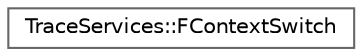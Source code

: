 digraph "Graphical Class Hierarchy"
{
 // INTERACTIVE_SVG=YES
 // LATEX_PDF_SIZE
  bgcolor="transparent";
  edge [fontname=Helvetica,fontsize=10,labelfontname=Helvetica,labelfontsize=10];
  node [fontname=Helvetica,fontsize=10,shape=box,height=0.2,width=0.4];
  rankdir="LR";
  Node0 [id="Node000000",label="TraceServices::FContextSwitch",height=0.2,width=0.4,color="grey40", fillcolor="white", style="filled",URL="$db/dee/structTraceServices_1_1FContextSwitch.html",tooltip=" "];
}
